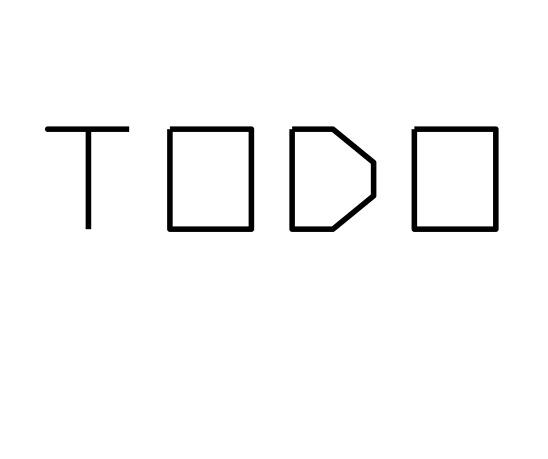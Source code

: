 <?xml version="1.0"?>
<!DOCTYPE ipe SYSTEM "ipe.dtd">
<ipe version="70212" creator="Ipe 7.2.13">
<info created="D:20200319113630" modified="D:20200320105152"/>
<ipestyle name="basic">
<symbol name="arrow/arc(spx)">
<path stroke="sym-stroke" fill="sym-stroke" pen="sym-pen">
0 0 m
-1 0.333 l
-1 -0.333 l
h
</path>
</symbol>
<symbol name="arrow/farc(spx)">
<path stroke="sym-stroke" fill="white" pen="sym-pen">
0 0 m
-1 0.333 l
-1 -0.333 l
h
</path>
</symbol>
<symbol name="arrow/ptarc(spx)">
<path stroke="sym-stroke" fill="sym-stroke" pen="sym-pen">
0 0 m
-1 0.333 l
-0.8 0 l
-1 -0.333 l
h
</path>
</symbol>
<symbol name="arrow/fptarc(spx)">
<path stroke="sym-stroke" fill="white" pen="sym-pen">
0 0 m
-1 0.333 l
-0.8 0 l
-1 -0.333 l
h
</path>
</symbol>
<symbol name="mark/circle(sx)" transformations="translations">
<path fill="sym-stroke">
0.6 0 0 0.6 0 0 e
0.4 0 0 0.4 0 0 e
</path>
</symbol>
<symbol name="mark/disk(sx)" transformations="translations">
<path fill="sym-stroke">
0.6 0 0 0.6 0 0 e
</path>
</symbol>
<symbol name="mark/fdisk(sfx)" transformations="translations">
<group>
<path fill="sym-fill">
0.5 0 0 0.5 0 0 e
</path>
<path fill="sym-stroke" fillrule="eofill">
0.6 0 0 0.6 0 0 e
0.4 0 0 0.4 0 0 e
</path>
</group>
</symbol>
<symbol name="mark/box(sx)" transformations="translations">
<path fill="sym-stroke" fillrule="eofill">
-0.6 -0.6 m
0.6 -0.6 l
0.6 0.6 l
-0.6 0.6 l
h
-0.4 -0.4 m
0.4 -0.4 l
0.4 0.4 l
-0.4 0.4 l
h
</path>
</symbol>
<symbol name="mark/square(sx)" transformations="translations">
<path fill="sym-stroke">
-0.6 -0.6 m
0.6 -0.6 l
0.6 0.6 l
-0.6 0.6 l
h
</path>
</symbol>
<symbol name="mark/fsquare(sfx)" transformations="translations">
<group>
<path fill="sym-fill">
-0.5 -0.5 m
0.5 -0.5 l
0.5 0.5 l
-0.5 0.5 l
h
</path>
<path fill="sym-stroke" fillrule="eofill">
-0.6 -0.6 m
0.6 -0.6 l
0.6 0.6 l
-0.6 0.6 l
h
-0.4 -0.4 m
0.4 -0.4 l
0.4 0.4 l
-0.4 0.4 l
h
</path>
</group>
</symbol>
<symbol name="mark/cross(sx)" transformations="translations">
<group>
<path fill="sym-stroke">
-0.43 -0.57 m
0.57 0.43 l
0.43 0.57 l
-0.57 -0.43 l
h
</path>
<path fill="sym-stroke">
-0.43 0.57 m
0.57 -0.43 l
0.43 -0.57 l
-0.57 0.43 l
h
</path>
</group>
</symbol>
<symbol name="arrow/fnormal(spx)">
<path stroke="sym-stroke" fill="white" pen="sym-pen">
0 0 m
-1 0.333 l
-1 -0.333 l
h
</path>
</symbol>
<symbol name="arrow/pointed(spx)">
<path stroke="sym-stroke" fill="sym-stroke" pen="sym-pen">
0 0 m
-1 0.333 l
-0.8 0 l
-1 -0.333 l
h
</path>
</symbol>
<symbol name="arrow/fpointed(spx)">
<path stroke="sym-stroke" fill="white" pen="sym-pen">
0 0 m
-1 0.333 l
-0.8 0 l
-1 -0.333 l
h
</path>
</symbol>
<symbol name="arrow/linear(spx)">
<path stroke="sym-stroke" pen="sym-pen">
-1 0.333 m
0 0 l
-1 -0.333 l
</path>
</symbol>
<symbol name="arrow/fdouble(spx)">
<path stroke="sym-stroke" fill="white" pen="sym-pen">
0 0 m
-1 0.333 l
-1 -0.333 l
h
-1 0 m
-2 0.333 l
-2 -0.333 l
h
</path>
</symbol>
<symbol name="arrow/double(spx)">
<path stroke="sym-stroke" fill="sym-stroke" pen="sym-pen">
0 0 m
-1 0.333 l
-1 -0.333 l
h
-1 0 m
-2 0.333 l
-2 -0.333 l
h
</path>
</symbol>
<pen name="heavier" value="0.8"/>
<pen name="fat" value="1.2"/>
<pen name="ultrafat" value="2"/>
<symbolsize name="large" value="5"/>
<symbolsize name="small" value="2"/>
<symbolsize name="tiny" value="1.1"/>
<arrowsize name="large" value="10"/>
<arrowsize name="small" value="5"/>
<arrowsize name="tiny" value="3"/>
<color name="red" value="1 0 0"/>
<color name="green" value="0 1 0"/>
<color name="blue" value="0 0 1"/>
<color name="yellow" value="1 1 0"/>
<color name="orange" value="1 0.647 0"/>
<color name="gold" value="1 0.843 0"/>
<color name="purple" value="0.627 0.125 0.941"/>
<color name="gray" value="0.745"/>
<color name="brown" value="0.647 0.165 0.165"/>
<color name="navy" value="0 0 0.502"/>
<color name="pink" value="1 0.753 0.796"/>
<color name="seagreen" value="0.18 0.545 0.341"/>
<color name="turquoise" value="0.251 0.878 0.816"/>
<color name="violet" value="0.933 0.51 0.933"/>
<color name="darkblue" value="0 0 0.545"/>
<color name="darkcyan" value="0 0.545 0.545"/>
<color name="darkgray" value="0.663"/>
<color name="darkgreen" value="0 0.392 0"/>
<color name="darkmagenta" value="0.545 0 0.545"/>
<color name="darkorange" value="1 0.549 0"/>
<color name="darkred" value="0.545 0 0"/>
<color name="lightblue" value="0.678 0.847 0.902"/>
<color name="lightcyan" value="0.878 1 1"/>
<color name="lightgray" value="0.827"/>
<color name="lightgreen" value="0.565 0.933 0.565"/>
<color name="lightyellow" value="1 1 0.878"/>
<dashstyle name="dashed" value="[4] 0"/>
<dashstyle name="dotted" value="[1 3] 0"/>
<dashstyle name="dash dotted" value="[4 2 1 2] 0"/>
<dashstyle name="dash dot dotted" value="[4 2 1 2 1 2] 0"/>
<textsize name="large" value="\large"/>
<textsize name="Large" value="\Large"/>
<textsize name="LARGE" value="\LARGE"/>
<textsize name="huge" value="\huge"/>
<textsize name="Huge" value="\Huge"/>
<textsize name="small" value="\small"/>
<textsize name="footnote" value="\footnotesize"/>
<textsize name="tiny" value="\tiny"/>
<textstyle name="center" begin="\begin{center}" end="\end{center}"/>
<textstyle name="itemize" begin="\begin{itemize}" end="\end{itemize}"/>
<textstyle name="item" begin="\begin{itemize}\item{}" end="\end{itemize}"/>
<gridsize name="4 pts" value="4"/>
<gridsize name="8 pts (~3 mm)" value="8"/>
<gridsize name="16 pts (~6 mm)" value="16"/>
<gridsize name="32 pts (~12 mm)" value="32"/>
<gridsize name="10 pts (~3.5 mm)" value="10"/>
<gridsize name="20 pts (~7 mm)" value="20"/>
<gridsize name="14 pts (~5 mm)" value="14"/>
<gridsize name="28 pts (~10 mm)" value="28"/>
<gridsize name="56 pts (~20 mm)" value="56"/>
<anglesize name="90 deg" value="90"/>
<anglesize name="60 deg" value="60"/>
<anglesize name="45 deg" value="45"/>
<anglesize name="30 deg" value="30"/>
<anglesize name="22.5 deg" value="22.5"/>
<opacity name="10%" value="0.1"/>
<opacity name="30%" value="0.3"/>
<opacity name="50%" value="0.5"/>
<opacity name="75%" value="0.75"/>
<tiling name="falling" angle="-60" step="4" width="1"/>
<tiling name="rising" angle="30" step="4" width="1"/>
</ipestyle>
<page>
<layer name="points"/>
<layer name="convex_hull"/>
<layer name="cone_hull"/>
<layer name="alpha"/>
<view layers="alpha" active="alpha"/>
<path layer="cone_hull" fill="lightgray">
319.927 640.234 m
352.004 767.989 l
480.106 768.041 l
480.106 768.041 l
h
</path>
<path layer="convex_hull" stroke="black" fill="lightgray">
340.227 719.538 m
351.81 696.424 l
387.733 694.089 l
427.588 739.11 l
414.781 755.171 l
360.948 749.366 l
h
</path>
<use layer="points" name="mark/disk(sx)" pos="360.956 749.179" size="normal" stroke="black"/>
<use name="mark/disk(sx)" pos="414.814 755.025" size="normal" stroke="black"/>
<use name="mark/disk(sx)" pos="427.621 739.077" size="normal" stroke="black"/>
<use name="mark/disk(sx)" pos="387.755 694.211" size="normal" stroke="black"/>
<use name="mark/disk(sx)" pos="351.753 696.559" size="normal" stroke="black"/>
<use name="mark/disk(sx)" pos="340.111 719.626" size="normal" stroke="black"/>
<use name="mark/disk(sx)" pos="355.112 716.569" size="normal" stroke="black"/>
<use name="mark/disk(sx)" pos="359.072 728.177" size="normal" stroke="black"/>
<use name="mark/disk(sx)" pos="379.845 707.351" size="normal" stroke="black"/>
<use name="mark/disk(sx)" pos="359.825 705.043" size="normal" stroke="black"/>
<use name="mark/disk(sx)" pos="396.558 726.221" size="normal" stroke="black"/>
<use name="mark/disk(sx)" pos="368.615 742.389" size="normal" stroke="black"/>
<use name="mark/disk(sx)" pos="373.306 723.49" size="normal" stroke="black"/>
<use name="mark/disk(sx)" pos="407.621 740.675" size="normal" stroke="black"/>
<use name="mark/disk(sx)" pos="385.592 740.675" size="normal" stroke="black"/>
<use name="mark/disk(sx)" pos="386.364 720.668" size="normal" stroke="black"/>
<use name="mark/disk(sx)" pos="407.168 716.012" size="normal" stroke="black"/>
<use layer="cone_hull" name="mark/disk(sx)" pos="319.988 640.27" size="normal" stroke="black"/>
<path stroke="black">
352.119 767.951 m
320.112 640.735 l
479.952 768.046 l
479.952 768.046 l
</path>
<text matrix="1 0 0 1 -7.98458 -3.78515" transformations="translations" pos="319.066 635.086" stroke="black" type="label" width="4.981" height="6.42" depth="0" valign="baseline" style="math">0</text>
<use layer="alpha" matrix="1 0 0 1 16 -16" name="mark/disk(sx)" pos="304 784" size="normal" stroke="white"/>
<use matrix="1 0 0 1 16 -16" name="mark/disk(sx)" pos="304 624" size="normal" stroke="white"/>
<use matrix="1 0 0 1 16 -16" name="mark/disk(sx)" pos="496 624" size="normal" stroke="white"/>
<use matrix="1 0 0 1 16 -16" name="mark/disk(sx)" pos="496 784" size="normal" stroke="white"/>
<path matrix="0.916667 0 0 0.75 232 160" stroke="black" pen="ultrafat">
128 704 m
128 752 l
112 752 l
144 752 l
</path>
<path matrix="0.916667 0 0 0.75 232 160" stroke="black" pen="ultrafat">
160 752 m
160 704 l
192 704 l
192 752 l
160 752 l
</path>
<path matrix="0.916667 0 0 0.75 232 160" stroke="black" pen="ultrafat">
208 752 m
208 704 l
224 704 l
240 720 l
240 736 l
224 752 l
208 752 l
</path>
<path matrix="0.916667 0 0 0.75 232 160" stroke="black" pen="ultrafat">
256 752 m
256 704 l
288 704 l
288 752 l
256 752 l
256 752 l
</path>
</page>
</ipe>

